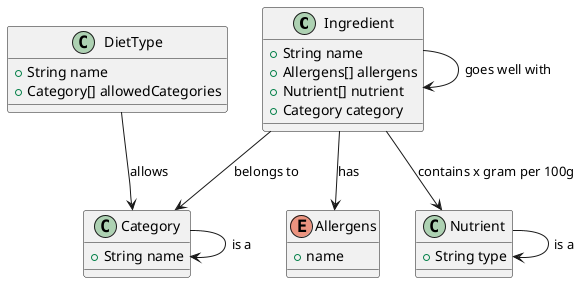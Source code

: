 ﻿@startuml

class Ingredient {
  +String name
  +Allergens[] allergens
  +Nutrient[] nutrient
  +Category category
}

class Nutrient{
  +String type
}

class Category {
  +String name
}

class DietType {
  +String name
  +Category[] allowedCategories
}

enum Allergens {
  +name
}

Ingredient --> Nutrient : contains x gram per 100g
Ingredient --> Category : belongs to
Ingredient --> Allergens : has
DietType --> Category : allows
Category --> Category : is a
Ingredient --> Ingredient : goes well with
'for example: sugar is carb
Nutrient --> Nutrient : is a


@enduml